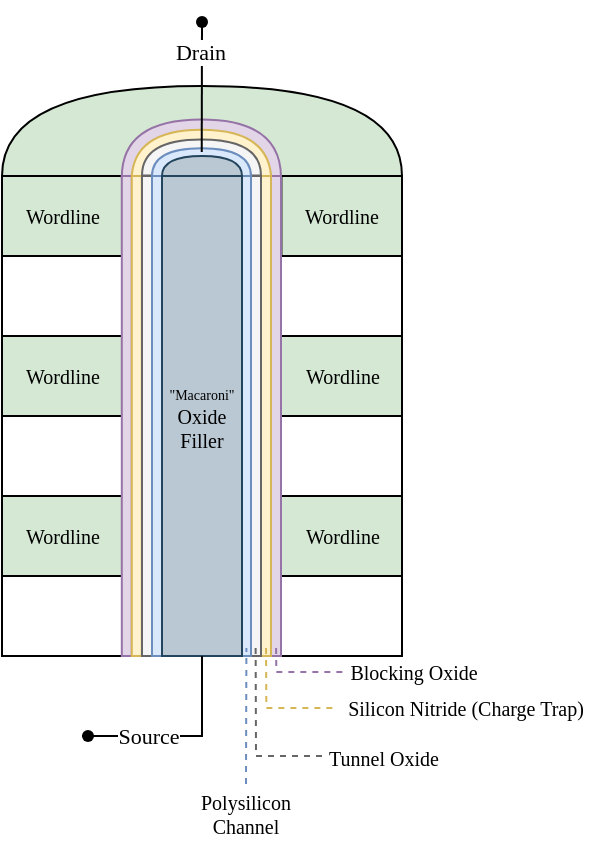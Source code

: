 <mxfile version="28.2.5">
  <diagram name="페이지-1" id="cujB89Nn0_y02uTzkY7z">
    <mxGraphModel dx="893" dy="672" grid="1" gridSize="10" guides="1" tooltips="1" connect="1" arrows="1" fold="1" page="1" pageScale="1" pageWidth="827" pageHeight="1169" math="0" shadow="0">
      <root>
        <mxCell id="0" />
        <mxCell id="1" parent="0" />
        <mxCell id="slpt_HafG_ylR43de846-1" value="" style="rounded=0;whiteSpace=wrap;html=1;rotation=90;" vertex="1" parent="1">
          <mxGeometry x="260" y="180" width="240" height="200" as="geometry" />
        </mxCell>
        <mxCell id="slpt_HafG_ylR43de846-2" value="&lt;span style=&quot;font-size: 10px;&quot;&gt;Wordline&lt;/span&gt;" style="rounded=0;whiteSpace=wrap;html=1;fillColor=#d5e8d4;strokeColor=#000000;fontFamily=Pretendard;fontSource=https%3A%2F%2Fcdn.jsdelivr.net%2Fgh%2FProject-Noonnu%2Fnoonfonts_2107%401.1%2FPretendard-Regular.woff;" vertex="1" parent="1">
          <mxGeometry x="419.7" y="160" width="60.3" height="40" as="geometry" />
        </mxCell>
        <mxCell id="slpt_HafG_ylR43de846-3" value="&lt;font style=&quot;font-size: 10px;&quot; data-font-src=&quot;https://cdn.jsdelivr.net/gh/Project-Noonnu/noonfonts_2107@1.1/Pretendard-Regular.woff&quot; face=&quot;Pretendard&quot;&gt;Wordline&lt;/font&gt;" style="rounded=0;whiteSpace=wrap;html=1;fillColor=#d5e8d4;strokeColor=#000000;" vertex="1" parent="1">
          <mxGeometry x="280.001" y="160" width="60.5" height="40" as="geometry" />
        </mxCell>
        <mxCell id="slpt_HafG_ylR43de846-4" value="" style="shape=or;whiteSpace=wrap;html=1;rotation=-90;fillColor=#d5e8d4;strokeColor=#000000;" vertex="1" parent="1">
          <mxGeometry x="357.5" y="37.5" width="45" height="200" as="geometry" />
        </mxCell>
        <mxCell id="slpt_HafG_ylR43de846-5" value="" style="shape=or;whiteSpace=wrap;html=1;rotation=270;fillColor=#e1d5e7;strokeColor=#9673a6;" vertex="1" parent="1">
          <mxGeometry x="365.2" y="106.47" width="29" height="79.6" as="geometry" />
        </mxCell>
        <mxCell id="slpt_HafG_ylR43de846-6" value="" style="shape=or;whiteSpace=wrap;html=1;rotation=270;fillColor=#fff2cc;strokeColor=#d6b656;" vertex="1" parent="1">
          <mxGeometry x="366.8" y="114.87" width="25.8" height="69.9" as="geometry" />
        </mxCell>
        <mxCell id="slpt_HafG_ylR43de846-7" value="" style="shape=or;whiteSpace=wrap;html=1;rotation=270;fillColor=#f5f5f5;strokeColor=#666666;fontColor=#333333;" vertex="1" parent="1">
          <mxGeometry x="370.75" y="121.03" width="18" height="59.5" as="geometry" />
        </mxCell>
        <mxCell id="slpt_HafG_ylR43de846-8" value="." style="shape=or;whiteSpace=wrap;html=1;rotation=270;fillColor=#dae8fc;strokeColor=#6c8ebf;" vertex="1" parent="1">
          <mxGeometry x="372.74" y="128.3" width="14" height="49.55" as="geometry" />
        </mxCell>
        <mxCell id="slpt_HafG_ylR43de846-9" value="" style="shape=or;whiteSpace=wrap;html=1;rotation=-90;fillColor=#bac8d3;strokeColor=#23445d;" vertex="1" parent="1">
          <mxGeometry x="375" y="135" width="10" height="40" as="geometry" />
        </mxCell>
        <mxCell id="slpt_HafG_ylR43de846-10" value="&lt;span style=&quot;font-family: Pretendard; font-size: 10px;&quot;&gt;Wordline&lt;/span&gt;" style="rounded=0;whiteSpace=wrap;html=1;fillColor=#d5e8d4;strokeColor=#000000;" vertex="1" parent="1">
          <mxGeometry x="280" y="320" width="60.5" height="40" as="geometry" />
        </mxCell>
        <mxCell id="slpt_HafG_ylR43de846-11" value="&lt;span style=&quot;font-family: Pretendard; font-size: 10px;&quot;&gt;Wordline&lt;/span&gt;" style="rounded=0;whiteSpace=wrap;html=1;fillColor=#d5e8d4;strokeColor=#000000;" vertex="1" parent="1">
          <mxGeometry x="280" y="240" width="60.5" height="40" as="geometry" />
        </mxCell>
        <mxCell id="slpt_HafG_ylR43de846-12" value="" style="rounded=0;whiteSpace=wrap;html=1;rotation=90;fillColor=#e1d5e7;strokeColor=#9673a6;align=center;horizontal=0;fontSize=10;fontFamily=Pretendard;fontSource=https%3A%2F%2Fcdn.jsdelivr.net%2Fgh%2FProject-Noonnu%2Fnoonfonts_2107%401.1%2FPretendard-Regular.woff;" vertex="1" parent="1">
          <mxGeometry x="222.4" y="277.5" width="240" height="5" as="geometry" />
        </mxCell>
        <mxCell id="slpt_HafG_ylR43de846-13" value="" style="rounded=0;whiteSpace=wrap;html=1;rotation=90;fillColor=#fff2cc;strokeColor=#d6b656;align=center;horizontal=0;fontSize=10;fontFamily=Pretendard;fontSource=https%3A%2F%2Fcdn.jsdelivr.net%2Fgh%2FProject-Noonnu%2Fnoonfonts_2107%401.1%2FPretendard-Regular.woff;" vertex="1" parent="1">
          <mxGeometry x="227.4" y="277.5" width="240" height="5" as="geometry" />
        </mxCell>
        <mxCell id="slpt_HafG_ylR43de846-14" value="" style="rounded=0;whiteSpace=wrap;html=1;rotation=90;fillColor=#f5f5f5;strokeColor=#666666;align=center;horizontal=0;fontSize=10;fontFamily=Pretendard;fontSource=https%3A%2F%2Fcdn.jsdelivr.net%2Fgh%2FProject-Noonnu%2Fnoonfonts_2107%401.1%2FPretendard-Regular.woff;fontColor=#333333;" vertex="1" parent="1">
          <mxGeometry x="232.5" y="277.5" width="240" height="5" as="geometry" />
        </mxCell>
        <mxCell id="slpt_HafG_ylR43de846-15" value="" style="rounded=0;whiteSpace=wrap;html=1;rotation=90;fillColor=#dae8fc;strokeColor=#6c8ebf;align=center;horizontal=0;fontSize=10;fontFamily=Pretendard;fontSource=https%3A%2F%2Fcdn.jsdelivr.net%2Fgh%2FProject-Noonnu%2Fnoonfonts_2107%401.1%2FPretendard-Regular.woff;" vertex="1" parent="1">
          <mxGeometry x="237.5" y="277.5" width="240" height="5" as="geometry" />
        </mxCell>
        <mxCell id="slpt_HafG_ylR43de846-16" value="&lt;span style=&quot;font-size: 10px;&quot;&gt;Wordline&lt;/span&gt;" style="rounded=0;whiteSpace=wrap;html=1;fillColor=#d5e8d4;strokeColor=#000000;fontFamily=Pretendard;fontSource=https%3A%2F%2Fcdn.jsdelivr.net%2Fgh%2FProject-Noonnu%2Fnoonfonts_2107%401.1%2FPretendard-Regular.woff;" vertex="1" parent="1">
          <mxGeometry x="419.5" y="240" width="60.5" height="40" as="geometry" />
        </mxCell>
        <mxCell id="slpt_HafG_ylR43de846-17" value="&lt;span style=&quot;font-family: Pretendard; font-size: 10px;&quot;&gt;Wordline&lt;/span&gt;" style="rounded=0;whiteSpace=wrap;html=1;fillColor=#d5e8d4;strokeColor=#000000;movable=1;resizable=1;rotatable=1;deletable=1;editable=1;locked=0;connectable=1;" vertex="1" parent="1">
          <mxGeometry x="419.5" y="320" width="60.5" height="40" as="geometry" />
        </mxCell>
        <mxCell id="slpt_HafG_ylR43de846-18" value="" style="rounded=0;whiteSpace=wrap;html=1;rotation=90;fillColor=#e1d5e7;strokeColor=#9673a6;align=center;horizontal=0;fontSize=10;fontFamily=Pretendard;fontSource=https%3A%2F%2Fcdn.jsdelivr.net%2Fgh%2FProject-Noonnu%2Fnoonfonts_2107%401.1%2FPretendard-Regular.woff;" vertex="1" parent="1">
          <mxGeometry x="297" y="277.5" width="240" height="5" as="geometry" />
        </mxCell>
        <mxCell id="slpt_HafG_ylR43de846-19" value="" style="rounded=0;whiteSpace=wrap;html=1;rotation=90;fillColor=#fff2cc;strokeColor=#d6b656;align=center;horizontal=0;fontSize=10;fontFamily=Pretendard;fontSource=https%3A%2F%2Fcdn.jsdelivr.net%2Fgh%2FProject-Noonnu%2Fnoonfonts_2107%401.1%2FPretendard-Regular.woff;" vertex="1" parent="1">
          <mxGeometry x="292" y="277.5" width="240" height="5" as="geometry" />
        </mxCell>
        <mxCell id="slpt_HafG_ylR43de846-20" value="" style="rounded=0;whiteSpace=wrap;html=1;rotation=90;fillColor=#f5f5f5;strokeColor=#666666;align=center;horizontal=0;fontSize=10;fontFamily=Pretendard;fontSource=https%3A%2F%2Fcdn.jsdelivr.net%2Fgh%2FProject-Noonnu%2Fnoonfonts_2107%401.1%2FPretendard-Regular.woff;fontColor=#333333;" vertex="1" parent="1">
          <mxGeometry x="287" y="277.5" width="240" height="5" as="geometry" />
        </mxCell>
        <mxCell id="slpt_HafG_ylR43de846-21" value="" style="rounded=0;whiteSpace=wrap;html=1;rotation=90;fillColor=#dae8fc;strokeColor=#6c8ebf;align=center;horizontal=0;fontSize=10;fontFamily=Pretendard;fontSource=https%3A%2F%2Fcdn.jsdelivr.net%2Fgh%2FProject-Noonnu%2Fnoonfonts_2107%401.1%2FPretendard-Regular.woff;" vertex="1" parent="1">
          <mxGeometry x="282" y="277.5" width="240" height="5" as="geometry" />
        </mxCell>
        <mxCell id="slpt_HafG_ylR43de846-22" value="&lt;font style=&quot;font-size: 7px;&quot;&gt;&quot;Maca&lt;/font&gt;&lt;span style=&quot;background-color: transparent; color: light-dark(rgb(0, 0, 0), rgb(255, 255, 255));&quot;&gt;&lt;font style=&quot;font-size: 7px;&quot;&gt;roni&quot;&lt;/font&gt; Oxide Filler&lt;/span&gt;" style="rounded=0;whiteSpace=wrap;html=1;rotation=90;fillColor=#bac8d3;strokeColor=#23445d;align=center;horizontal=0;fontSize=10;fontFamily=Pretendard;fontSource=https%3A%2F%2Fcdn.jsdelivr.net%2Fgh%2FProject-Noonnu%2Fnoonfonts_2107%401.1%2FPretendard-Regular.woff;" vertex="1" parent="1">
          <mxGeometry x="260" y="260" width="240" height="40" as="geometry" />
        </mxCell>
        <mxCell id="slpt_HafG_ylR43de846-23" value="" style="endArrow=none;dashed=1;html=1;rounded=0;entryX=1;entryY=0.75;entryDx=0;entryDy=0;exitX=0.5;exitY=0;exitDx=0;exitDy=0;fillColor=#dae8fc;strokeColor=#6c8ebf;" edge="1" parent="1" source="slpt_HafG_ylR43de846-24">
          <mxGeometry width="50" height="50" relative="1" as="geometry">
            <mxPoint x="402.2" y="453" as="sourcePoint" />
            <mxPoint x="402.2" y="396.0" as="targetPoint" />
          </mxGeometry>
        </mxCell>
        <mxCell id="slpt_HafG_ylR43de846-24" value="&lt;font&gt;Polysilicon&lt;/font&gt;&lt;div&gt;&lt;font&gt;Channel&lt;/font&gt;&lt;/div&gt;" style="text;html=1;align=center;verticalAlign=middle;whiteSpace=wrap;rounded=0;fontSize=10;fontFamily=Pretendard;fontSource=https%3A%2F%2Fcdn.jsdelivr.net%2Fgh%2FProject-Noonnu%2Fnoonfonts_2107%401.1%2FPretendard-Regular.woff;" vertex="1" parent="1">
          <mxGeometry x="372" y="464" width="60" height="30" as="geometry" />
        </mxCell>
        <mxCell id="slpt_HafG_ylR43de846-25" value="" style="endArrow=none;dashed=1;html=1;rounded=0;entryX=0.972;entryY=0.536;entryDx=0;entryDy=0;fillColor=#f5f5f5;strokeColor=#666666;entryPerimeter=0;" edge="1" parent="1">
          <mxGeometry width="50" height="50" relative="1" as="geometry">
            <mxPoint x="440" y="450" as="sourcePoint" />
            <mxPoint x="406.82" y="395.99" as="targetPoint" />
            <Array as="points">
              <mxPoint x="407" y="450" />
            </Array>
          </mxGeometry>
        </mxCell>
        <mxCell id="slpt_HafG_ylR43de846-26" value="&lt;font&gt;Tunnel&amp;nbsp;&lt;/font&gt;&lt;span style=&quot;background-color: transparent; color: light-dark(rgb(0, 0, 0), rgb(255, 255, 255));&quot;&gt;Oxide&lt;/span&gt;" style="text;html=1;align=center;verticalAlign=middle;whiteSpace=wrap;rounded=0;fontSize=10;fontFamily=Pretendard;fontSource=https%3A%2F%2Fcdn.jsdelivr.net%2Fgh%2FProject-Noonnu%2Fnoonfonts_2107%401.1%2FPretendard-Regular.woff;" vertex="1" parent="1">
          <mxGeometry x="441" y="443" width="60" height="15" as="geometry" />
        </mxCell>
        <mxCell id="slpt_HafG_ylR43de846-27" value="" style="endArrow=none;dashed=1;html=1;rounded=0;entryX=0.972;entryY=0.536;entryDx=0;entryDy=0;fillColor=#fff2cc;strokeColor=#d6b656;entryPerimeter=0;" edge="1" parent="1">
          <mxGeometry width="50" height="50" relative="1" as="geometry">
            <mxPoint x="445.18" y="426.01" as="sourcePoint" />
            <mxPoint x="412" y="392.99" as="targetPoint" />
            <Array as="points">
              <mxPoint x="412.18" y="426.01" />
            </Array>
          </mxGeometry>
        </mxCell>
        <mxCell id="slpt_HafG_ylR43de846-28" value="&lt;font&gt;Silicon Nitride (Charge Trap)&lt;/font&gt;" style="text;html=1;align=center;verticalAlign=middle;whiteSpace=wrap;rounded=0;fontSize=10;fontFamily=Pretendard;fontSource=https%3A%2F%2Fcdn.jsdelivr.net%2Fgh%2FProject-Noonnu%2Fnoonfonts_2107%401.1%2FPretendard-Regular.woff;" vertex="1" parent="1">
          <mxGeometry x="447" y="418" width="130" height="15" as="geometry" />
        </mxCell>
        <mxCell id="slpt_HafG_ylR43de846-29" value="" style="endArrow=none;dashed=1;html=1;rounded=0;fillColor=#e1d5e7;strokeColor=#9673a6;" edge="1" parent="1">
          <mxGeometry width="50" height="50" relative="1" as="geometry">
            <mxPoint x="450.18" y="408" as="sourcePoint" />
            <mxPoint x="417" y="392.99" as="targetPoint" />
            <Array as="points">
              <mxPoint x="417.18" y="408" />
            </Array>
          </mxGeometry>
        </mxCell>
        <mxCell id="slpt_HafG_ylR43de846-30" value="&lt;font&gt;Blocking Oxide&lt;/font&gt;" style="text;html=1;align=center;verticalAlign=middle;whiteSpace=wrap;rounded=0;fontSize=10;fontFamily=Pretendard;fontSource=https%3A%2F%2Fcdn.jsdelivr.net%2Fgh%2FProject-Noonnu%2Fnoonfonts_2107%401.1%2FPretendard-Regular.woff;" vertex="1" parent="1">
          <mxGeometry x="451" y="400" width="70" height="15" as="geometry" />
        </mxCell>
        <mxCell id="slpt_HafG_ylR43de846-31" value="" style="endArrow=none;html=1;rounded=0;strokeWidth=1;" edge="1" parent="1" target="slpt_HafG_ylR43de846-32">
          <mxGeometry width="50" height="50" relative="1" as="geometry">
            <mxPoint x="379.86" y="148" as="sourcePoint" />
            <mxPoint x="379.86" y="78" as="targetPoint" />
          </mxGeometry>
        </mxCell>
        <mxCell id="slpt_HafG_ylR43de846-34" value="Drain" style="edgeLabel;html=1;align=center;verticalAlign=middle;resizable=0;points=[];fontFamily=Pretendard;fontSource=https%3A%2F%2Fcdn.jsdelivr.net%2Fgh%2FProject-Noonnu%2Fnoonfonts_2107%401.1%2FPretendard-Regular.woff;" vertex="1" connectable="0" parent="slpt_HafG_ylR43de846-31">
          <mxGeometry x="0.536" y="1" relative="1" as="geometry">
            <mxPoint as="offset" />
          </mxGeometry>
        </mxCell>
        <mxCell id="slpt_HafG_ylR43de846-32" value="" style="shape=waypoint;sketch=0;fillStyle=solid;size=6;pointerEvents=1;points=[];fillColor=none;resizable=0;rotatable=0;perimeter=centerPerimeter;snapToPoint=1;" vertex="1" parent="1">
          <mxGeometry x="370" y="73" width="20" height="20" as="geometry" />
        </mxCell>
        <mxCell id="slpt_HafG_ylR43de846-36" value="" style="endArrow=none;html=1;rounded=0;entryX=1;entryY=0.5;entryDx=0;entryDy=0;" edge="1" parent="1" target="slpt_HafG_ylR43de846-22">
          <mxGeometry width="50" height="50" relative="1" as="geometry">
            <mxPoint x="320" y="440" as="sourcePoint" />
            <mxPoint x="376.12" y="403.24" as="targetPoint" />
            <Array as="points">
              <mxPoint x="380" y="440" />
            </Array>
          </mxGeometry>
        </mxCell>
        <mxCell id="slpt_HafG_ylR43de846-39" value="Source" style="edgeLabel;html=1;align=center;verticalAlign=middle;resizable=0;points=[];fontFamily=Pretendard;fontSource=https%3A%2F%2Fcdn.jsdelivr.net%2Fgh%2FProject-Noonnu%2Fnoonfonts_2107%401.1%2FPretendard-Regular.woff;" vertex="1" connectable="0" parent="slpt_HafG_ylR43de846-36">
          <mxGeometry x="-0.342" relative="1" as="geometry">
            <mxPoint as="offset" />
          </mxGeometry>
        </mxCell>
        <mxCell id="slpt_HafG_ylR43de846-38" value="" style="shape=waypoint;sketch=0;fillStyle=solid;size=6;pointerEvents=1;points=[];fillColor=none;resizable=0;rotatable=0;perimeter=centerPerimeter;snapToPoint=1;" vertex="1" parent="1">
          <mxGeometry x="313" y="430" width="20" height="20" as="geometry" />
        </mxCell>
      </root>
    </mxGraphModel>
  </diagram>
</mxfile>

